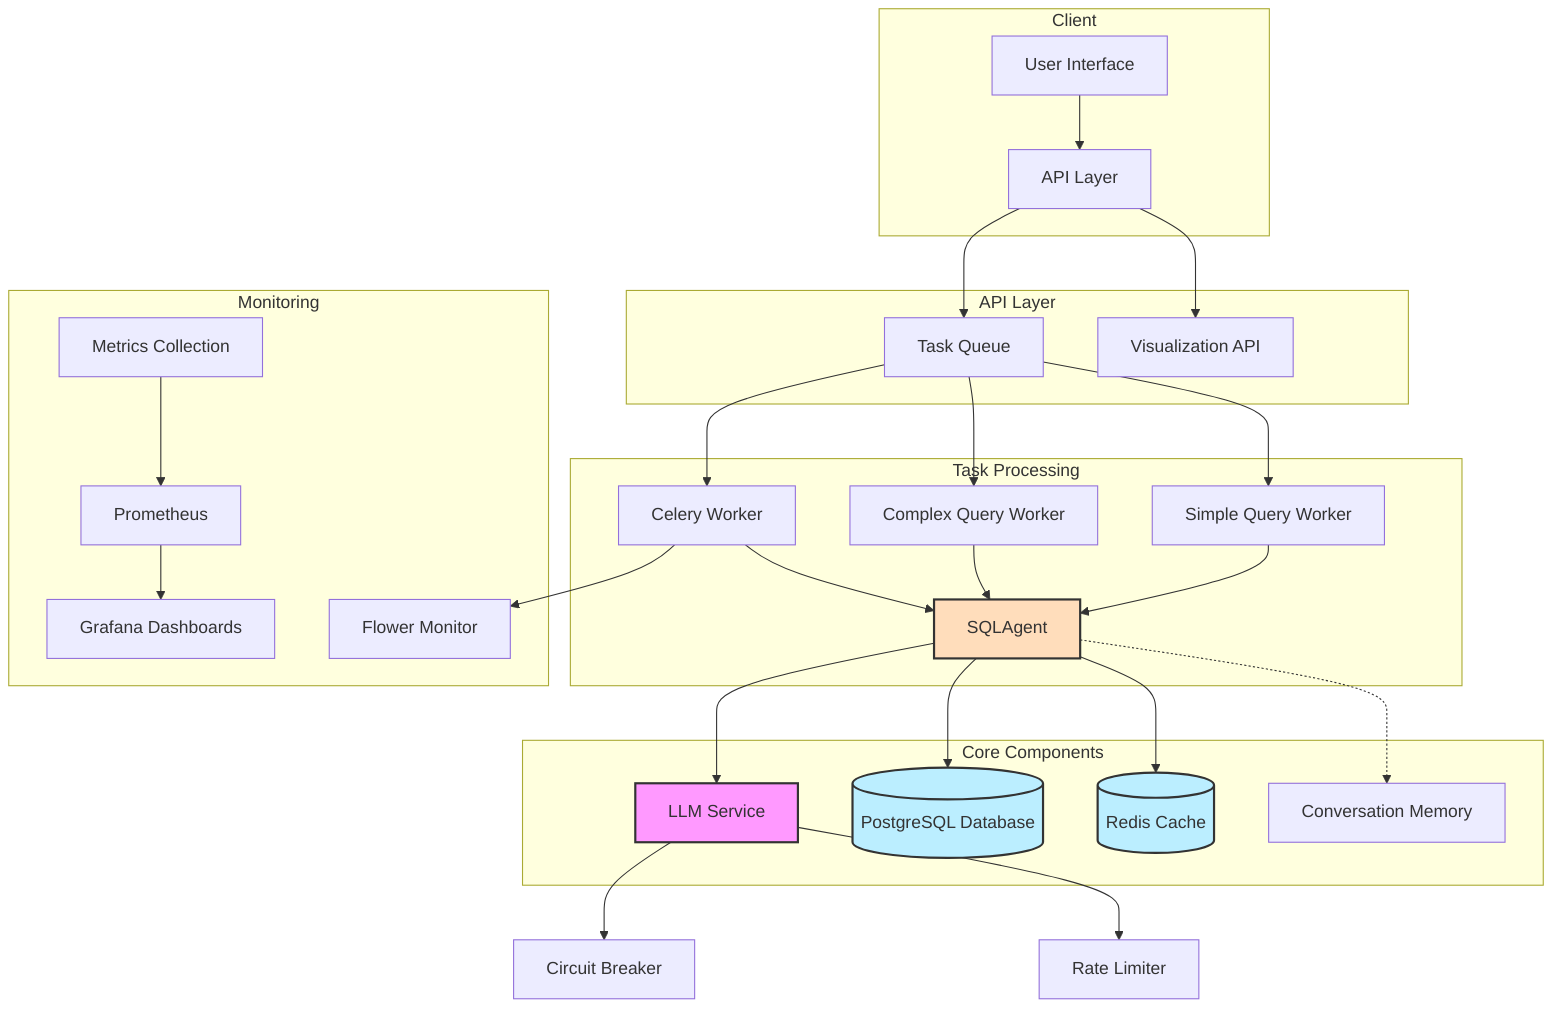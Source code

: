 graph TD
    subgraph Client
        UI[User Interface] --> API[API Layer]
    end
    
    subgraph "API Layer"
        API --> TaskQueue[Task Queue]
        API --> Vis[Visualization API]
    end
    
    subgraph "Task Processing"
        TaskQueue --> CeleryWorker[Celery Worker]
        TaskQueue --> ComplexWorker[Complex Query Worker]
        TaskQueue --> SimpleWorker[Simple Query Worker]
        CeleryWorker --> SQLAgent
        ComplexWorker --> SQLAgent
        SimpleWorker --> SQLAgent
    end
    
    subgraph "Core Components"
        SQLAgent --> LLMService[LLM Service]
        SQLAgent --> Database[(PostgreSQL Database)]
        SQLAgent --> Cache[(Redis Cache)]
        SQLAgent -.-> Memory[Conversation Memory]
    end
    
    subgraph "Monitoring"
        Metrics[Metrics Collection] --> Prometheus
        Prometheus --> Grafana[Grafana Dashboards]
        CeleryWorker --> Flower[Flower Monitor]
    end
    
    LLMService --> CircuitBreaker[Circuit Breaker]
    LLMService --> RateLimiter[Rate Limiter]
    
    style LLMService fill:#f9f,stroke:#333,stroke-width:2px
    style Database fill:#bef,stroke:#333,stroke-width:2px
    style Cache fill:#bef,stroke:#333,stroke-width:2px
    style SQLAgent fill:#fdb,stroke:#333,stroke-width:2px